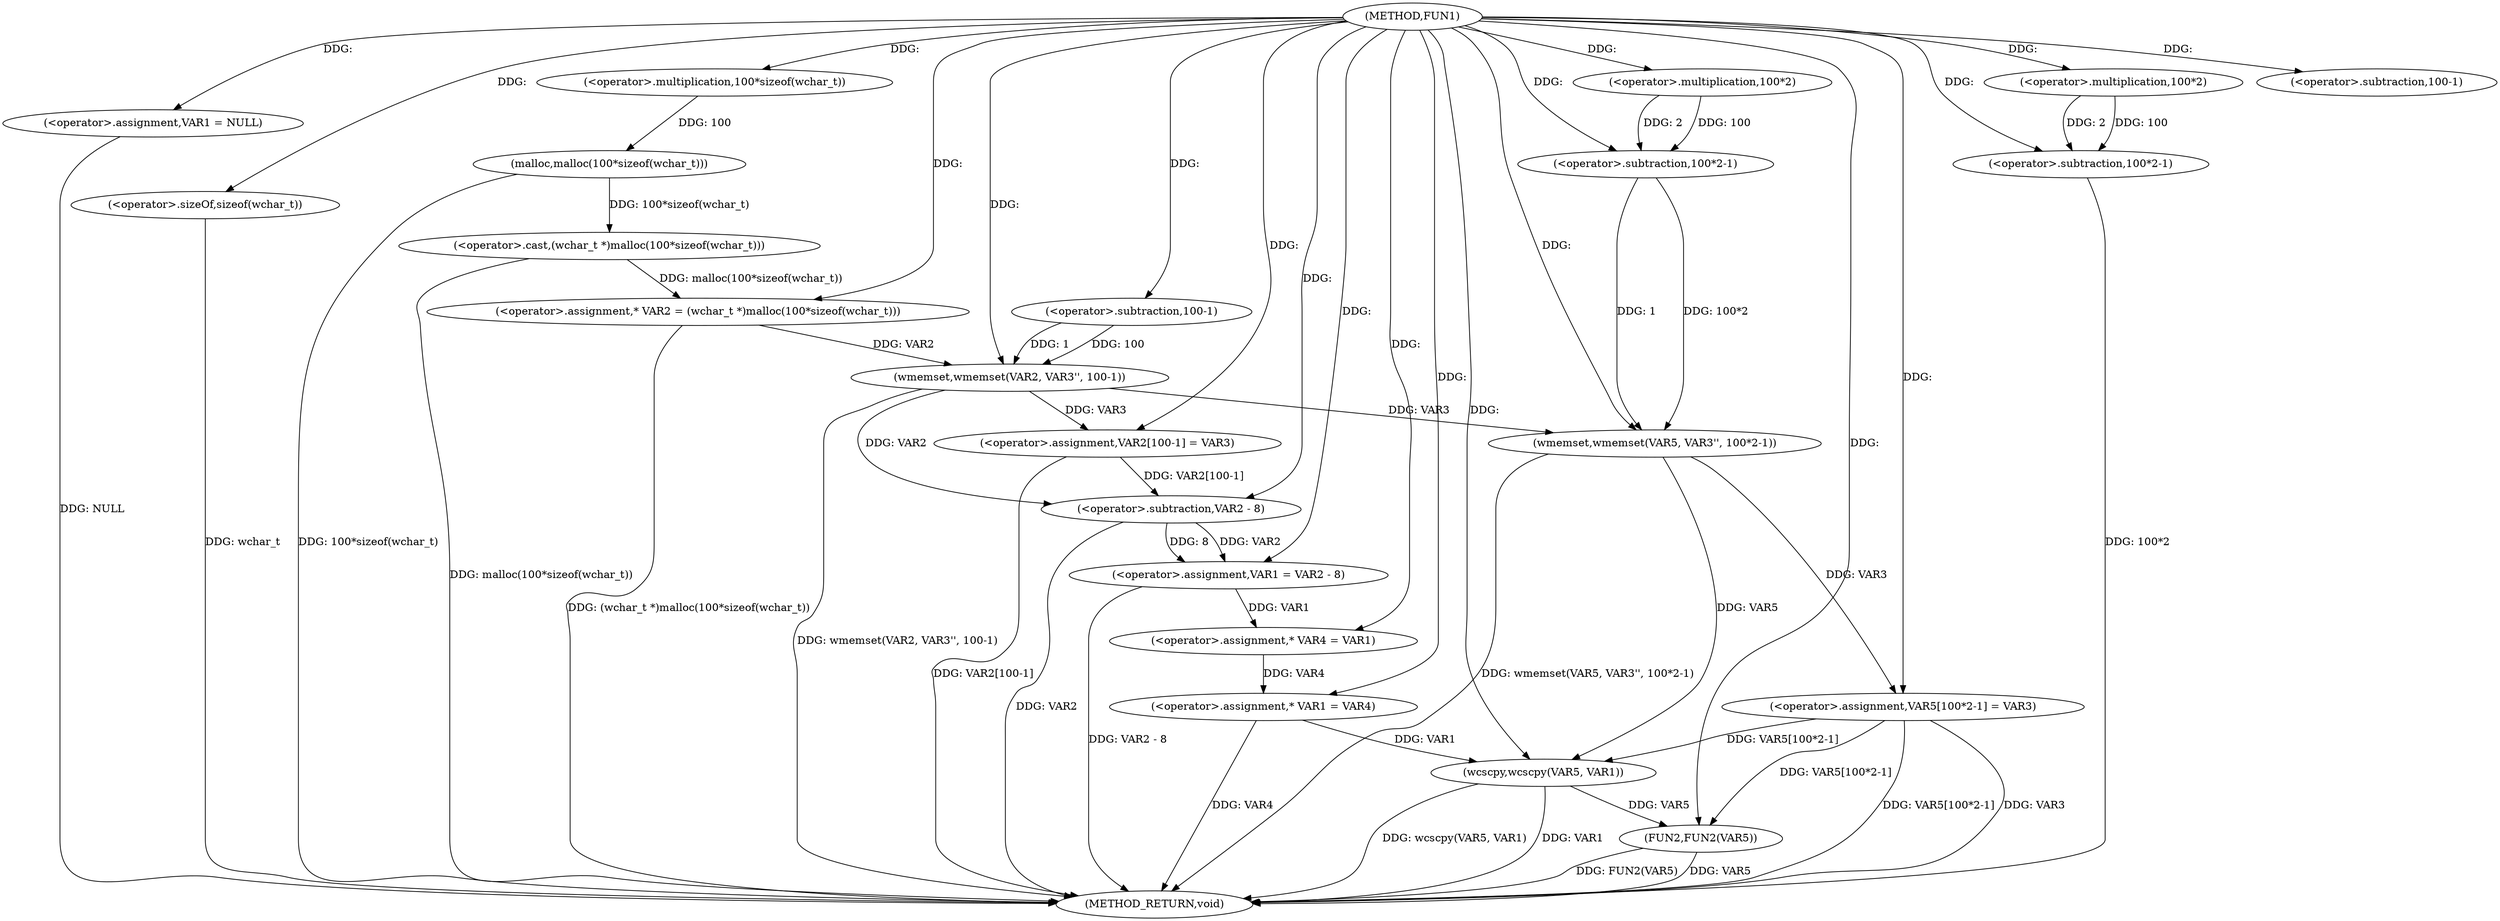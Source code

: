 digraph FUN1 {  
"1000100" [label = "(METHOD,FUN1)" ]
"1000168" [label = "(METHOD_RETURN,void)" ]
"1000103" [label = "(<operator>.assignment,VAR1 = NULL)" ]
"1000108" [label = "(<operator>.assignment,* VAR2 = (wchar_t *)malloc(100*sizeof(wchar_t)))" ]
"1000110" [label = "(<operator>.cast,(wchar_t *)malloc(100*sizeof(wchar_t)))" ]
"1000112" [label = "(malloc,malloc(100*sizeof(wchar_t)))" ]
"1000113" [label = "(<operator>.multiplication,100*sizeof(wchar_t))" ]
"1000115" [label = "(<operator>.sizeOf,sizeof(wchar_t))" ]
"1000117" [label = "(wmemset,wmemset(VAR2, VAR3'', 100-1))" ]
"1000120" [label = "(<operator>.subtraction,100-1)" ]
"1000123" [label = "(<operator>.assignment,VAR2[100-1] = VAR3)" ]
"1000126" [label = "(<operator>.subtraction,100-1)" ]
"1000130" [label = "(<operator>.assignment,VAR1 = VAR2 - 8)" ]
"1000132" [label = "(<operator>.subtraction,VAR2 - 8)" ]
"1000137" [label = "(<operator>.assignment,* VAR4 = VAR1)" ]
"1000141" [label = "(<operator>.assignment,* VAR1 = VAR4)" ]
"1000146" [label = "(wmemset,wmemset(VAR5, VAR3'', 100*2-1))" ]
"1000149" [label = "(<operator>.subtraction,100*2-1)" ]
"1000150" [label = "(<operator>.multiplication,100*2)" ]
"1000154" [label = "(<operator>.assignment,VAR5[100*2-1] = VAR3)" ]
"1000157" [label = "(<operator>.subtraction,100*2-1)" ]
"1000158" [label = "(<operator>.multiplication,100*2)" ]
"1000163" [label = "(wcscpy,wcscpy(VAR5, VAR1))" ]
"1000166" [label = "(FUN2,FUN2(VAR5))" ]
  "1000117" -> "1000168"  [ label = "DDG: wmemset(VAR2, VAR3'', 100-1)"] 
  "1000103" -> "1000168"  [ label = "DDG: NULL"] 
  "1000166" -> "1000168"  [ label = "DDG: FUN2(VAR5)"] 
  "1000141" -> "1000168"  [ label = "DDG: VAR4"] 
  "1000115" -> "1000168"  [ label = "DDG: wchar_t"] 
  "1000130" -> "1000168"  [ label = "DDG: VAR2 - 8"] 
  "1000154" -> "1000168"  [ label = "DDG: VAR5[100*2-1]"] 
  "1000166" -> "1000168"  [ label = "DDG: VAR5"] 
  "1000157" -> "1000168"  [ label = "DDG: 100*2"] 
  "1000132" -> "1000168"  [ label = "DDG: VAR2"] 
  "1000110" -> "1000168"  [ label = "DDG: malloc(100*sizeof(wchar_t))"] 
  "1000112" -> "1000168"  [ label = "DDG: 100*sizeof(wchar_t)"] 
  "1000108" -> "1000168"  [ label = "DDG: (wchar_t *)malloc(100*sizeof(wchar_t))"] 
  "1000163" -> "1000168"  [ label = "DDG: wcscpy(VAR5, VAR1)"] 
  "1000154" -> "1000168"  [ label = "DDG: VAR3"] 
  "1000146" -> "1000168"  [ label = "DDG: wmemset(VAR5, VAR3'', 100*2-1)"] 
  "1000123" -> "1000168"  [ label = "DDG: VAR2[100-1]"] 
  "1000163" -> "1000168"  [ label = "DDG: VAR1"] 
  "1000100" -> "1000103"  [ label = "DDG: "] 
  "1000110" -> "1000108"  [ label = "DDG: malloc(100*sizeof(wchar_t))"] 
  "1000100" -> "1000108"  [ label = "DDG: "] 
  "1000112" -> "1000110"  [ label = "DDG: 100*sizeof(wchar_t)"] 
  "1000113" -> "1000112"  [ label = "DDG: 100"] 
  "1000100" -> "1000113"  [ label = "DDG: "] 
  "1000100" -> "1000115"  [ label = "DDG: "] 
  "1000108" -> "1000117"  [ label = "DDG: VAR2"] 
  "1000100" -> "1000117"  [ label = "DDG: "] 
  "1000120" -> "1000117"  [ label = "DDG: 100"] 
  "1000120" -> "1000117"  [ label = "DDG: 1"] 
  "1000100" -> "1000120"  [ label = "DDG: "] 
  "1000117" -> "1000123"  [ label = "DDG: VAR3"] 
  "1000100" -> "1000123"  [ label = "DDG: "] 
  "1000100" -> "1000126"  [ label = "DDG: "] 
  "1000132" -> "1000130"  [ label = "DDG: VAR2"] 
  "1000132" -> "1000130"  [ label = "DDG: 8"] 
  "1000100" -> "1000130"  [ label = "DDG: "] 
  "1000117" -> "1000132"  [ label = "DDG: VAR2"] 
  "1000123" -> "1000132"  [ label = "DDG: VAR2[100-1]"] 
  "1000100" -> "1000132"  [ label = "DDG: "] 
  "1000130" -> "1000137"  [ label = "DDG: VAR1"] 
  "1000100" -> "1000137"  [ label = "DDG: "] 
  "1000137" -> "1000141"  [ label = "DDG: VAR4"] 
  "1000100" -> "1000141"  [ label = "DDG: "] 
  "1000100" -> "1000146"  [ label = "DDG: "] 
  "1000117" -> "1000146"  [ label = "DDG: VAR3"] 
  "1000149" -> "1000146"  [ label = "DDG: 100*2"] 
  "1000149" -> "1000146"  [ label = "DDG: 1"] 
  "1000150" -> "1000149"  [ label = "DDG: 100"] 
  "1000150" -> "1000149"  [ label = "DDG: 2"] 
  "1000100" -> "1000150"  [ label = "DDG: "] 
  "1000100" -> "1000149"  [ label = "DDG: "] 
  "1000146" -> "1000154"  [ label = "DDG: VAR3"] 
  "1000100" -> "1000154"  [ label = "DDG: "] 
  "1000158" -> "1000157"  [ label = "DDG: 100"] 
  "1000158" -> "1000157"  [ label = "DDG: 2"] 
  "1000100" -> "1000158"  [ label = "DDG: "] 
  "1000100" -> "1000157"  [ label = "DDG: "] 
  "1000154" -> "1000163"  [ label = "DDG: VAR5[100*2-1]"] 
  "1000146" -> "1000163"  [ label = "DDG: VAR5"] 
  "1000100" -> "1000163"  [ label = "DDG: "] 
  "1000141" -> "1000163"  [ label = "DDG: VAR1"] 
  "1000163" -> "1000166"  [ label = "DDG: VAR5"] 
  "1000154" -> "1000166"  [ label = "DDG: VAR5[100*2-1]"] 
  "1000100" -> "1000166"  [ label = "DDG: "] 
}
